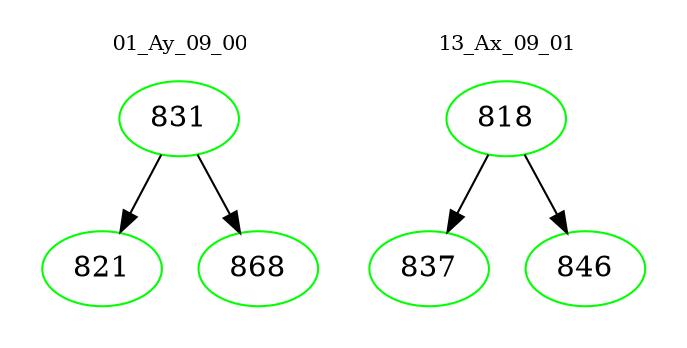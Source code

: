 digraph{
subgraph cluster_0 {
color = white
label = "01_Ay_09_00";
fontsize=10;
T0_831 [label="831", color="green"]
T0_831 -> T0_821 [color="black"]
T0_821 [label="821", color="green"]
T0_831 -> T0_868 [color="black"]
T0_868 [label="868", color="green"]
}
subgraph cluster_1 {
color = white
label = "13_Ax_09_01";
fontsize=10;
T1_818 [label="818", color="green"]
T1_818 -> T1_837 [color="black"]
T1_837 [label="837", color="green"]
T1_818 -> T1_846 [color="black"]
T1_846 [label="846", color="green"]
}
}
